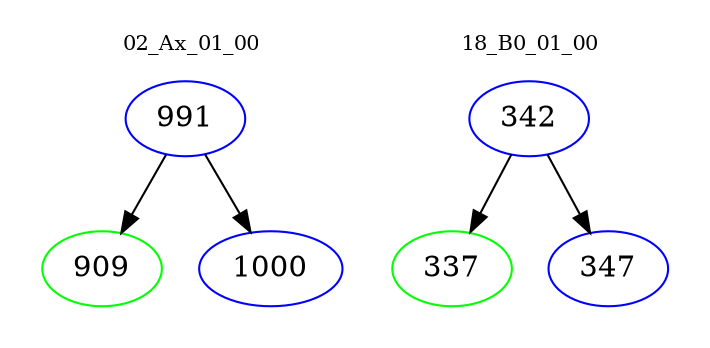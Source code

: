 digraph{
subgraph cluster_0 {
color = white
label = "02_Ax_01_00";
fontsize=10;
T0_991 [label="991", color="blue"]
T0_991 -> T0_909 [color="black"]
T0_909 [label="909", color="green"]
T0_991 -> T0_1000 [color="black"]
T0_1000 [label="1000", color="blue"]
}
subgraph cluster_1 {
color = white
label = "18_B0_01_00";
fontsize=10;
T1_342 [label="342", color="blue"]
T1_342 -> T1_337 [color="black"]
T1_337 [label="337", color="green"]
T1_342 -> T1_347 [color="black"]
T1_347 [label="347", color="blue"]
}
}
